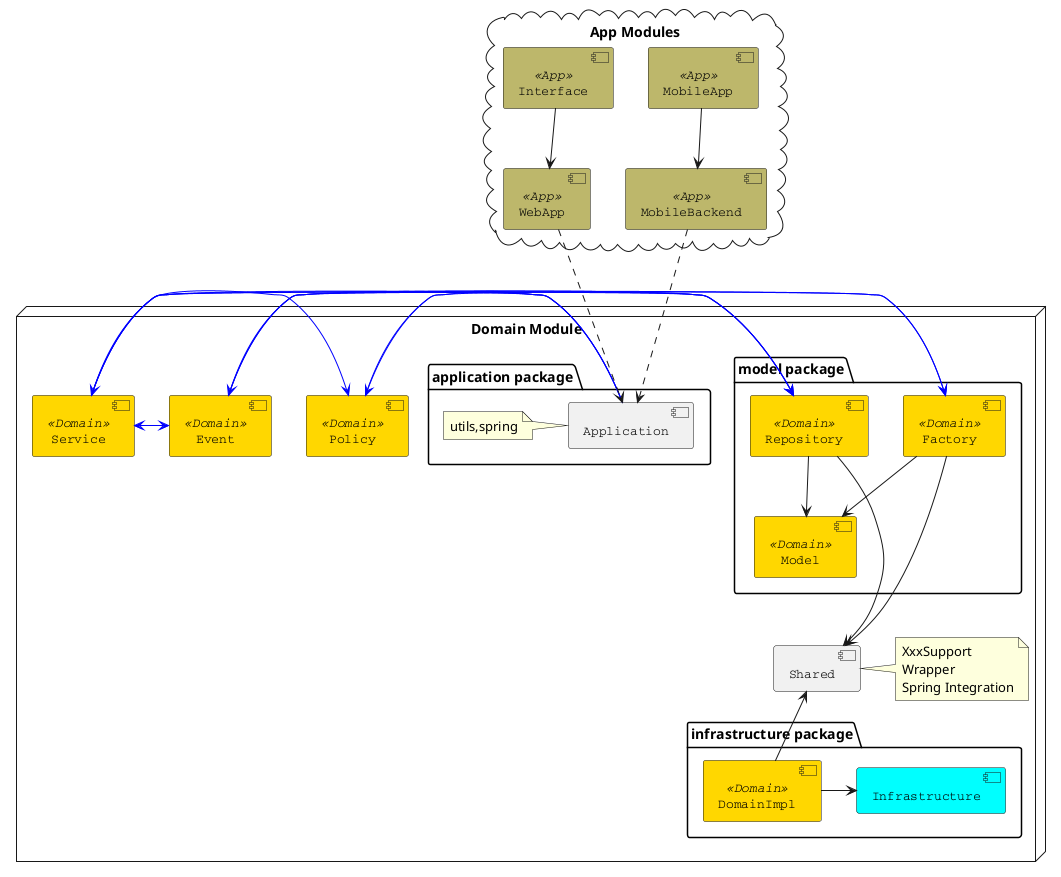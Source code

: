 @startuml


node "Domain Module" {
   package "model package" {
       [Model] <<Domain>>
       [Repository] <<Domain>>
       [Factory] <<Domain>>
    }
   [Service] <<Domain>>
   [Event] <<Domain>>
   [Policy] <<Domain>>
   [Shared]
   note right of Shared : XxxSupport\nWrapper\nSpring Integration

   package "application package" {
        [Application]
        note left of Application : utils,spring
   }
   package "infrastructure package" {
        [Infrastructure] #Aqua
        [DomainImpl] <<Domain>>
        [DomainImpl] -> [Infrastructure]
   }
}

cloud "App Modules" {
    [WebApp] <<App>>
    [MobileBackend] <<App>>
    [Interface] <<App>>
    [MobileApp] <<App>>
}

[Shared] <-- [DomainImpl]
[Repository] ---> [Shared]
[Repository] --> [Model]
[Service] -[#0000FF]> [Repository]
[Service] -[#0000FF]> [Factory]
[Service] -[#0000FF]> [Policy]
[Service] <-[#0000FF]> [Event]
[Policy] -[#0000FF]> [Repository]
[Factory] --> [Model]
[Factory] ---> [Shared]
[Event] -[#0000FF]> [Repository]
[Event] -[#0000FF]> [Factory]
[Application] -[#0000FF]> [Service]
[Application] -[#0000FF]> [Event]
[Application] -[#0000FF]> [Policy]

[WebApp] ...> [Application]
[Interface] --> [WebApp]
[MobileBackend] ...> [Application]
[MobileApp] --> [MobileBackend]

skinparam component {
  FontSize 13
  BackgroundColor<<Domain>> gold
  BackgroundColor<<App>> DarkKhaki
  FontName Courier
}

@enduml